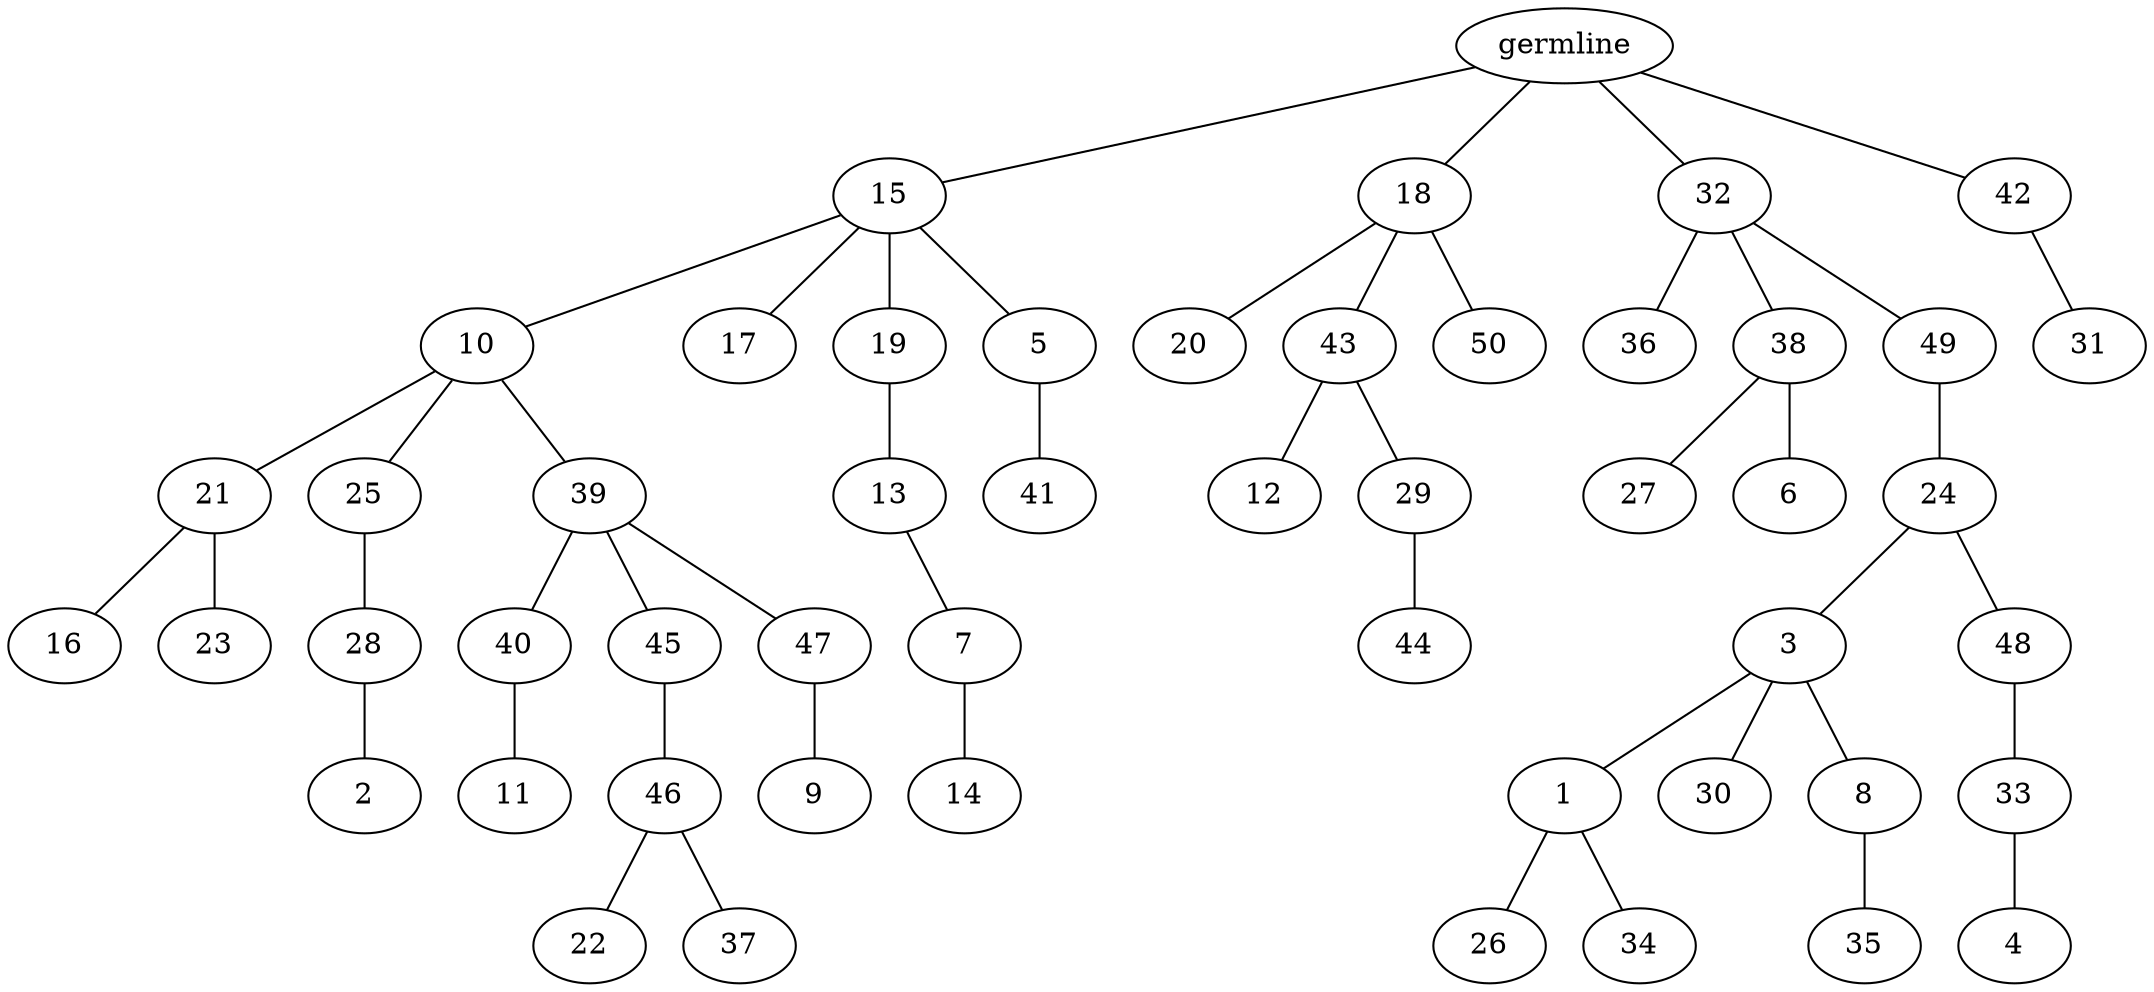 graph tree {
    "140372012172960" [label="germline"];
    "140372005384304" [label="15"];
    "140372005384880" [label="10"];
    "140372005384544" [label="21"];
    "140372005385456" [label="16"];
    "140372005386224" [label="23"];
    "140372005386512" [label="25"];
    "140372005386848" [label="28"];
    "140372005387232" [label="2"];
    "140372005385792" [label="39"];
    "140372005385360" [label="40"];
    "140372005387136" [label="11"];
    "140372005388240" [label="45"];
    "140372005387280" [label="46"];
    "140372005387088" [label="22"];
    "140372005388048" [label="37"];
    "140372005387952" [label="47"];
    "140372005386992" [label="9"];
    "140372005386464" [label="17"];
    "140372005385264" [label="19"];
    "140372005388096" [label="13"];
    "140372005404832" [label="7"];
    "140372005405168" [label="14"];
    "140372005386608" [label="5"];
    "140372005405408" [label="41"];
    "140372005384352" [label="18"];
    "140372005405024" [label="20"];
    "140372005406128" [label="43"];
    "140372005405600" [label="12"];
    "140372005405312" [label="29"];
    "140372005405696" [label="44"];
    "140372005406704" [label="50"];
    "140372005387520" [label="32"];
    "140372005405984" [label="36"];
    "140372005406416" [label="38"];
    "140372005406560" [label="27"];
    "140372005406320" [label="6"];
    "140372005407712" [label="49"];
    "140372005407184" [label="24"];
    "140372005407376" [label="3"];
    "140372005407904" [label="1"];
    "140372005408192" [label="26"];
    "140372005408000" [label="34"];
    "140372005407952" [label="30"];
    "140372005408720" [label="8"];
    "140372005408624" [label="35"];
    "140372005408432" [label="48"];
    "140372005430512" [label="33"];
    "140372003059600" [label="4"];
    "140372005407856" [label="42"];
    "140372005407424" [label="31"];
    "140372012172960" -- "140372005384304";
    "140372012172960" -- "140372005384352";
    "140372012172960" -- "140372005387520";
    "140372012172960" -- "140372005407856";
    "140372005384304" -- "140372005384880";
    "140372005384304" -- "140372005386464";
    "140372005384304" -- "140372005385264";
    "140372005384304" -- "140372005386608";
    "140372005384880" -- "140372005384544";
    "140372005384880" -- "140372005386512";
    "140372005384880" -- "140372005385792";
    "140372005384544" -- "140372005385456";
    "140372005384544" -- "140372005386224";
    "140372005386512" -- "140372005386848";
    "140372005386848" -- "140372005387232";
    "140372005385792" -- "140372005385360";
    "140372005385792" -- "140372005388240";
    "140372005385792" -- "140372005387952";
    "140372005385360" -- "140372005387136";
    "140372005388240" -- "140372005387280";
    "140372005387280" -- "140372005387088";
    "140372005387280" -- "140372005388048";
    "140372005387952" -- "140372005386992";
    "140372005385264" -- "140372005388096";
    "140372005388096" -- "140372005404832";
    "140372005404832" -- "140372005405168";
    "140372005386608" -- "140372005405408";
    "140372005384352" -- "140372005405024";
    "140372005384352" -- "140372005406128";
    "140372005384352" -- "140372005406704";
    "140372005406128" -- "140372005405600";
    "140372005406128" -- "140372005405312";
    "140372005405312" -- "140372005405696";
    "140372005387520" -- "140372005405984";
    "140372005387520" -- "140372005406416";
    "140372005387520" -- "140372005407712";
    "140372005406416" -- "140372005406560";
    "140372005406416" -- "140372005406320";
    "140372005407712" -- "140372005407184";
    "140372005407184" -- "140372005407376";
    "140372005407184" -- "140372005408432";
    "140372005407376" -- "140372005407904";
    "140372005407376" -- "140372005407952";
    "140372005407376" -- "140372005408720";
    "140372005407904" -- "140372005408192";
    "140372005407904" -- "140372005408000";
    "140372005408720" -- "140372005408624";
    "140372005408432" -- "140372005430512";
    "140372005430512" -- "140372003059600";
    "140372005407856" -- "140372005407424";
}
